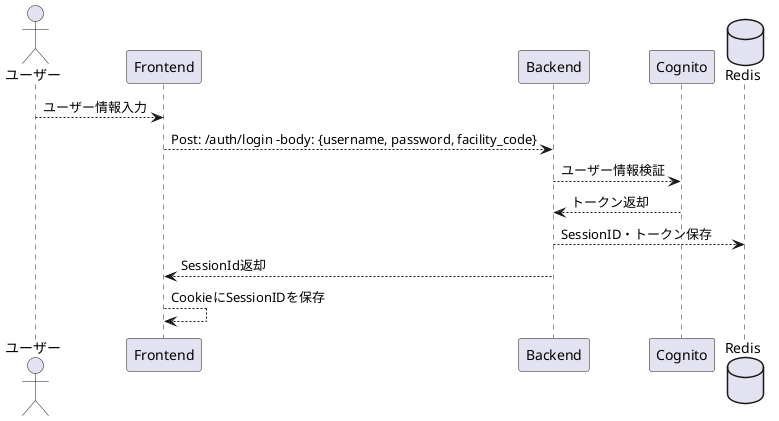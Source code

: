 @startuml Login
Actor ユーザー
Participant Frontend as Front
Participant Backend as Back
Participant Cognito
Database Redis

ユーザー --> Front: ユーザー情報入力
Front --> Back: Post: /auth/login -body: {username, password, facility_code}
Back --> Cognito: ユーザー情報検証
Cognito --> Back: トークン返却
Back --> Redis: SessionID・トークン保存
Back --> Front: SessionId返却
Front --> Front: CookieにSessionIDを保存


@enduml
```